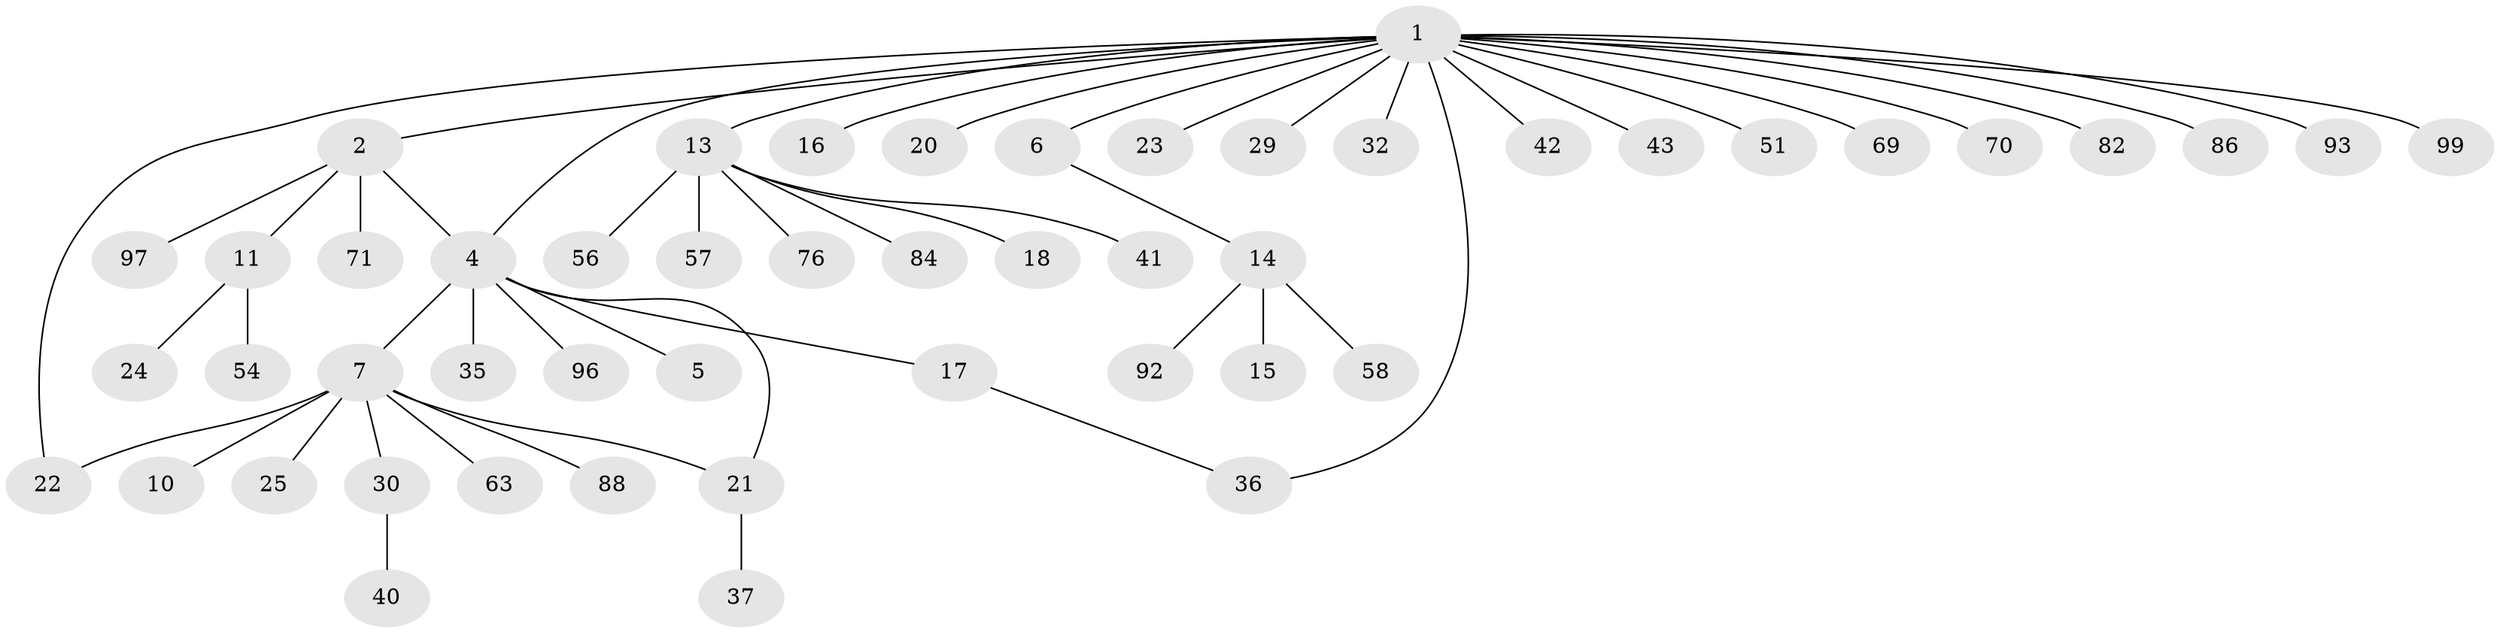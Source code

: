 // original degree distribution, {14: 0.010101010101010102, 5: 0.04040404040404041, 8: 0.030303030303030304, 7: 0.010101010101010102, 1: 0.5858585858585859, 4: 0.030303030303030304, 10: 0.010101010101010102, 2: 0.25252525252525254, 3: 0.030303030303030304}
// Generated by graph-tools (version 1.1) at 2025/18/03/04/25 18:18:04]
// undirected, 49 vertices, 52 edges
graph export_dot {
graph [start="1"]
  node [color=gray90,style=filled];
  1 [super="+3"];
  2;
  4 [super="+46+79+45+8"];
  5;
  6 [super="+33+12"];
  7 [super="+49+27+34"];
  10 [super="+50"];
  11;
  13 [super="+26"];
  14 [super="+78"];
  15 [super="+39"];
  16 [super="+53+60"];
  17 [super="+19"];
  18 [super="+67+89+44"];
  20 [super="+47+28+31"];
  21 [super="+48+52"];
  22 [super="+66"];
  23 [super="+91"];
  24;
  25 [super="+87"];
  29 [super="+68"];
  30;
  32;
  35;
  36 [super="+98"];
  37 [super="+72"];
  40;
  41;
  42;
  43;
  51 [super="+55"];
  54;
  56;
  57;
  58;
  63;
  69 [super="+74+75"];
  70;
  71;
  76;
  82;
  84;
  86;
  88;
  92;
  93;
  96;
  97;
  99;
  1 -- 2;
  1 -- 13;
  1 -- 16;
  1 -- 23;
  1 -- 32;
  1 -- 42;
  1 -- 43;
  1 -- 70;
  1 -- 82;
  1 -- 93;
  1 -- 22;
  1 -- 99;
  1 -- 69;
  1 -- 6;
  1 -- 51;
  1 -- 20;
  1 -- 86;
  1 -- 29;
  1 -- 36;
  1 -- 4;
  2 -- 4;
  2 -- 11;
  2 -- 71;
  2 -- 97;
  4 -- 5;
  4 -- 7;
  4 -- 96;
  4 -- 17;
  4 -- 35;
  4 -- 21;
  6 -- 14;
  7 -- 10;
  7 -- 22;
  7 -- 25;
  7 -- 30;
  7 -- 63;
  7 -- 88;
  7 -- 21;
  11 -- 24;
  11 -- 54;
  13 -- 18;
  13 -- 41;
  13 -- 56;
  13 -- 57;
  13 -- 76;
  13 -- 84;
  14 -- 15;
  14 -- 58;
  14 -- 92;
  17 -- 36;
  21 -- 37;
  30 -- 40;
}
